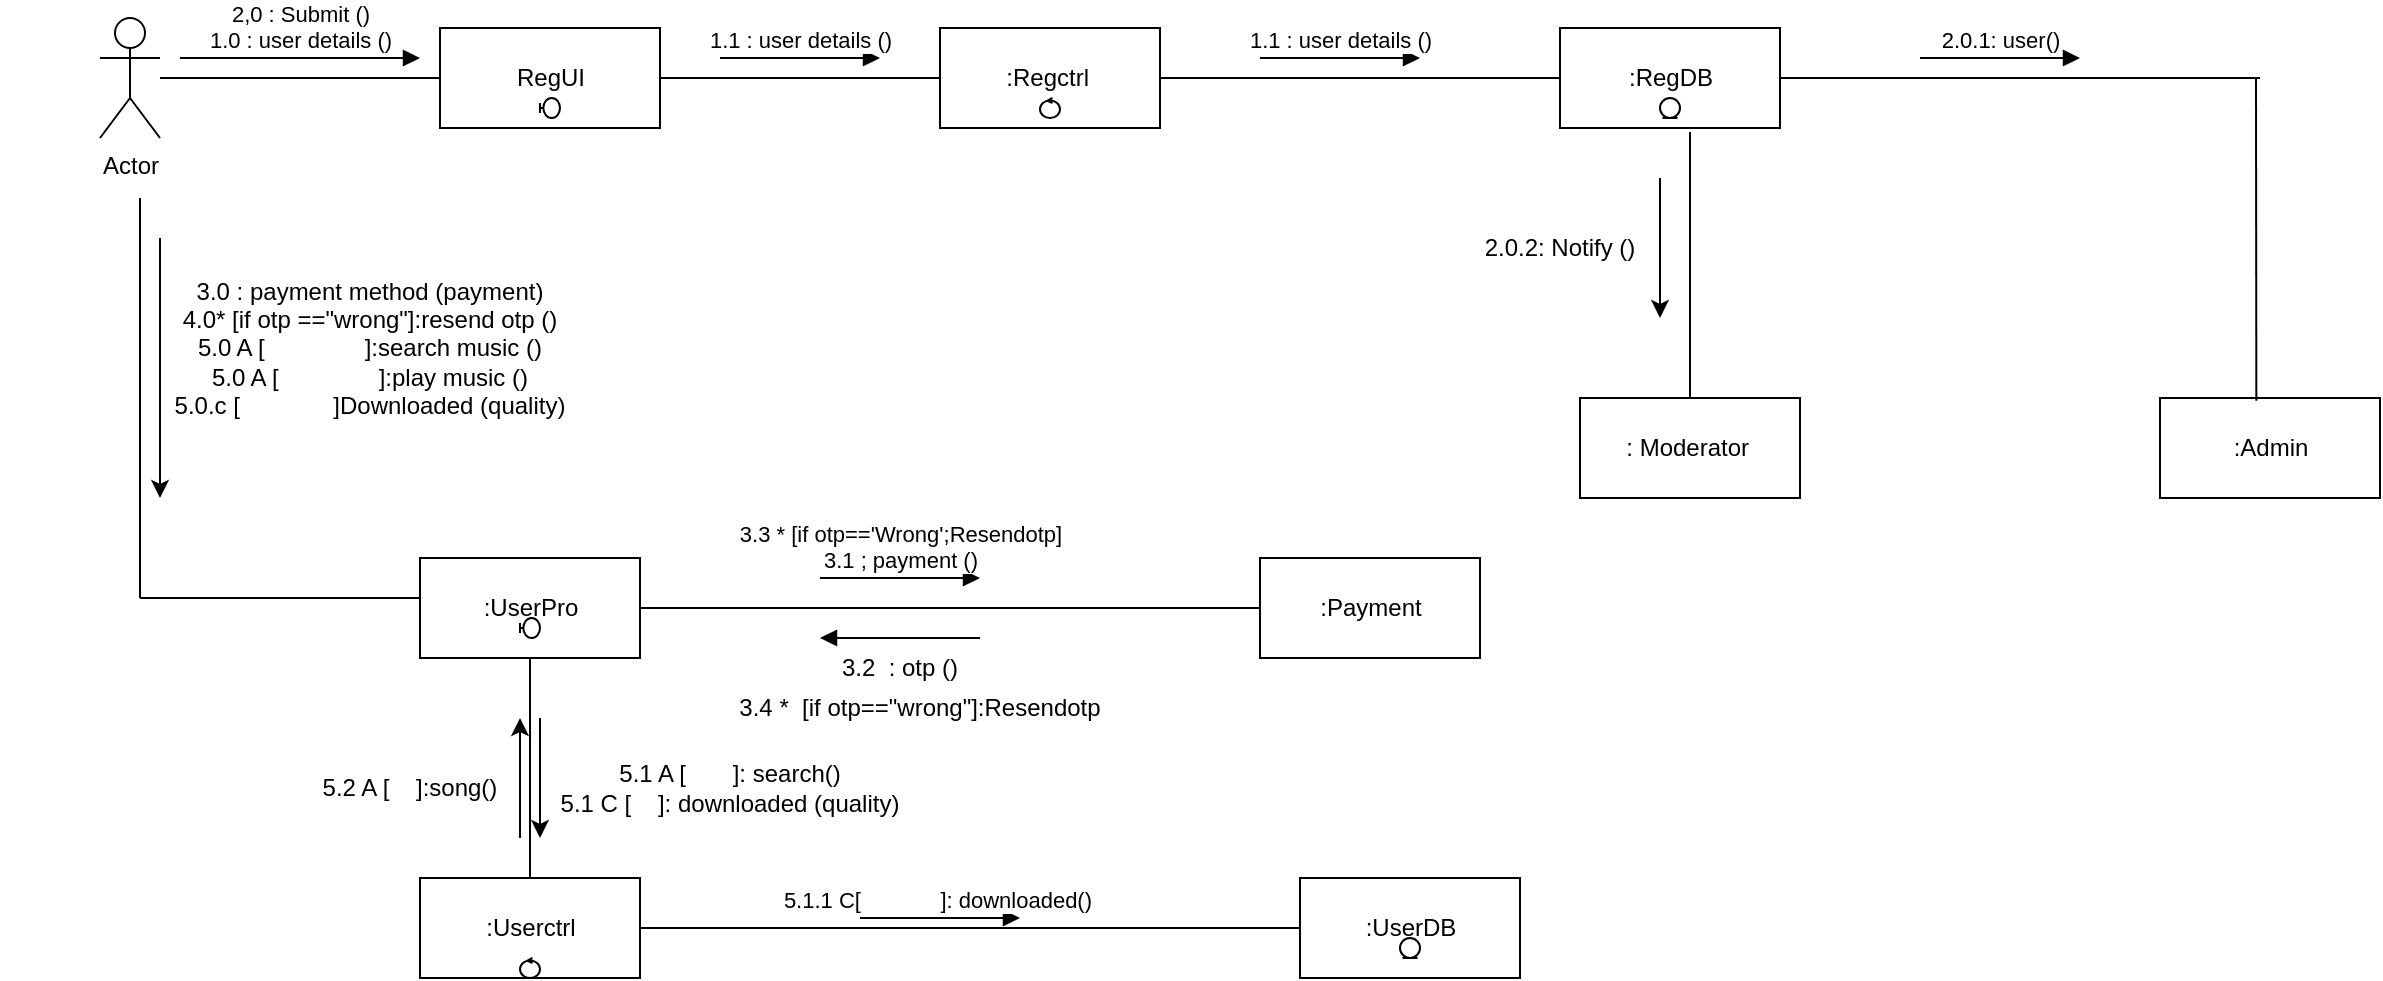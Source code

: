 <mxfile version="20.5.1" type="github">
  <diagram id="ND28GeQKS62O9CRgJ47e" name="Page-1">
    <mxGraphModel dx="1704" dy="729" grid="1" gridSize="10" guides="1" tooltips="1" connect="1" arrows="1" fold="1" page="1" pageScale="1" pageWidth="850" pageHeight="1100" math="0" shadow="0">
      <root>
        <mxCell id="0" />
        <mxCell id="1" parent="0" />
        <mxCell id="4QhDupDVh-EiOIZ_A2Ex-1" value="Actor" style="shape=umlActor;verticalLabelPosition=bottom;verticalAlign=top;html=1;" vertex="1" parent="1">
          <mxGeometry x="80" y="50" width="30" height="60" as="geometry" />
        </mxCell>
        <mxCell id="4QhDupDVh-EiOIZ_A2Ex-2" value="RegUI" style="html=1;" vertex="1" parent="1">
          <mxGeometry x="250" y="55" width="110" height="50" as="geometry" />
        </mxCell>
        <mxCell id="4QhDupDVh-EiOIZ_A2Ex-3" value=":Regctrl&amp;nbsp;" style="html=1;" vertex="1" parent="1">
          <mxGeometry x="500" y="55" width="110" height="50" as="geometry" />
        </mxCell>
        <mxCell id="4QhDupDVh-EiOIZ_A2Ex-4" value=":RegDB" style="html=1;" vertex="1" parent="1">
          <mxGeometry x="810" y="55" width="110" height="50" as="geometry" />
        </mxCell>
        <mxCell id="4QhDupDVh-EiOIZ_A2Ex-5" value=":Admin" style="html=1;" vertex="1" parent="1">
          <mxGeometry x="1110" y="240" width="110" height="50" as="geometry" />
        </mxCell>
        <mxCell id="4QhDupDVh-EiOIZ_A2Ex-6" value=": Moderator&amp;nbsp;" style="html=1;" vertex="1" parent="1">
          <mxGeometry x="820" y="240" width="110" height="50" as="geometry" />
        </mxCell>
        <mxCell id="4QhDupDVh-EiOIZ_A2Ex-7" value=":UserPro" style="html=1;" vertex="1" parent="1">
          <mxGeometry x="240" y="320" width="110" height="50" as="geometry" />
        </mxCell>
        <mxCell id="4QhDupDVh-EiOIZ_A2Ex-8" value=":Payment" style="html=1;" vertex="1" parent="1">
          <mxGeometry x="660" y="320" width="110" height="50" as="geometry" />
        </mxCell>
        <mxCell id="4QhDupDVh-EiOIZ_A2Ex-9" value=":Userctrl" style="html=1;" vertex="1" parent="1">
          <mxGeometry x="240" y="480" width="110" height="50" as="geometry" />
        </mxCell>
        <mxCell id="4QhDupDVh-EiOIZ_A2Ex-10" value=":UserDB" style="html=1;" vertex="1" parent="1">
          <mxGeometry x="680" y="480" width="110" height="50" as="geometry" />
        </mxCell>
        <mxCell id="4QhDupDVh-EiOIZ_A2Ex-11" value="" style="line;strokeWidth=1;fillColor=none;align=left;verticalAlign=middle;spacingTop=-1;spacingLeft=3;spacingRight=3;rotatable=0;labelPosition=right;points=[];portConstraint=eastwest;strokeColor=inherit;" vertex="1" parent="1">
          <mxGeometry x="110" y="76" width="140" height="8" as="geometry" />
        </mxCell>
        <mxCell id="4QhDupDVh-EiOIZ_A2Ex-12" value="" style="line;strokeWidth=1;fillColor=none;align=left;verticalAlign=middle;spacingTop=-1;spacingLeft=3;spacingRight=3;rotatable=0;labelPosition=right;points=[];portConstraint=eastwest;strokeColor=inherit;" vertex="1" parent="1">
          <mxGeometry x="360" y="76" width="50" height="8" as="geometry" />
        </mxCell>
        <mxCell id="4QhDupDVh-EiOIZ_A2Ex-13" value="" style="line;strokeWidth=1;fillColor=none;align=left;verticalAlign=middle;spacingTop=-1;spacingLeft=3;spacingRight=3;rotatable=0;labelPosition=right;points=[];portConstraint=eastwest;strokeColor=inherit;" vertex="1" parent="1">
          <mxGeometry x="360" y="76" width="140" height="8" as="geometry" />
        </mxCell>
        <mxCell id="4QhDupDVh-EiOIZ_A2Ex-14" value="" style="line;strokeWidth=1;fillColor=none;align=left;verticalAlign=middle;spacingTop=-1;spacingLeft=3;spacingRight=3;rotatable=0;labelPosition=right;points=[];portConstraint=eastwest;strokeColor=inherit;" vertex="1" parent="1">
          <mxGeometry x="610" y="76" width="200" height="8" as="geometry" />
        </mxCell>
        <mxCell id="4QhDupDVh-EiOIZ_A2Ex-17" value="" style="endArrow=none;html=1;rounded=0;exitX=0.438;exitY=0.028;exitDx=0;exitDy=0;exitPerimeter=0;" edge="1" parent="1" source="4QhDupDVh-EiOIZ_A2Ex-5">
          <mxGeometry width="50" height="50" relative="1" as="geometry">
            <mxPoint x="850" y="130" as="sourcePoint" />
            <mxPoint x="1158" y="80" as="targetPoint" />
          </mxGeometry>
        </mxCell>
        <mxCell id="4QhDupDVh-EiOIZ_A2Ex-18" value="" style="endArrow=none;html=1;rounded=0;exitX=0.5;exitY=0;exitDx=0;exitDy=0;entryX=0.591;entryY=1.039;entryDx=0;entryDy=0;entryPerimeter=0;" edge="1" parent="1" source="4QhDupDVh-EiOIZ_A2Ex-6" target="4QhDupDVh-EiOIZ_A2Ex-4">
          <mxGeometry width="50" height="50" relative="1" as="geometry">
            <mxPoint x="640" y="150" as="sourcePoint" />
            <mxPoint x="660" y="140" as="targetPoint" />
          </mxGeometry>
        </mxCell>
        <mxCell id="4QhDupDVh-EiOIZ_A2Ex-19" value="" style="endArrow=none;html=1;rounded=0;" edge="1" parent="1">
          <mxGeometry width="50" height="50" relative="1" as="geometry">
            <mxPoint x="100" y="340" as="sourcePoint" />
            <mxPoint x="100" y="140" as="targetPoint" />
          </mxGeometry>
        </mxCell>
        <mxCell id="4QhDupDVh-EiOIZ_A2Ex-20" value="" style="endArrow=none;html=1;rounded=0;" edge="1" parent="1">
          <mxGeometry width="50" height="50" relative="1" as="geometry">
            <mxPoint x="100" y="340" as="sourcePoint" />
            <mxPoint x="240" y="340" as="targetPoint" />
          </mxGeometry>
        </mxCell>
        <mxCell id="4QhDupDVh-EiOIZ_A2Ex-21" value="" style="endArrow=none;html=1;rounded=0;exitX=1;exitY=0.5;exitDx=0;exitDy=0;entryX=0;entryY=0.5;entryDx=0;entryDy=0;" edge="1" parent="1" source="4QhDupDVh-EiOIZ_A2Ex-7" target="4QhDupDVh-EiOIZ_A2Ex-8">
          <mxGeometry width="50" height="50" relative="1" as="geometry">
            <mxPoint x="350" y="370" as="sourcePoint" />
            <mxPoint x="400" y="320" as="targetPoint" />
          </mxGeometry>
        </mxCell>
        <mxCell id="4QhDupDVh-EiOIZ_A2Ex-23" value="" style="endArrow=none;html=1;rounded=0;exitX=1;exitY=0.5;exitDx=0;exitDy=0;" edge="1" parent="1" source="4QhDupDVh-EiOIZ_A2Ex-9">
          <mxGeometry width="50" height="50" relative="1" as="geometry">
            <mxPoint x="340" y="530" as="sourcePoint" />
            <mxPoint x="680" y="505" as="targetPoint" />
          </mxGeometry>
        </mxCell>
        <mxCell id="4QhDupDVh-EiOIZ_A2Ex-27" value="2,0 : Submit ()&lt;br&gt;1.0 : user details ()" style="html=1;verticalAlign=bottom;endArrow=block;rounded=0;" edge="1" parent="1">
          <mxGeometry width="80" relative="1" as="geometry">
            <mxPoint x="120" y="70" as="sourcePoint" />
            <mxPoint x="240" y="70" as="targetPoint" />
          </mxGeometry>
        </mxCell>
        <mxCell id="4QhDupDVh-EiOIZ_A2Ex-28" value="" style="shape=umlBoundary;whiteSpace=wrap;html=1;" vertex="1" parent="1">
          <mxGeometry x="300" y="90" width="10" height="10" as="geometry" />
        </mxCell>
        <mxCell id="4QhDupDVh-EiOIZ_A2Ex-29" value="" style="ellipse;shape=umlControl;whiteSpace=wrap;html=1;" vertex="1" parent="1">
          <mxGeometry x="550" y="90" width="10" height="10" as="geometry" />
        </mxCell>
        <mxCell id="4QhDupDVh-EiOIZ_A2Ex-30" value="" style="ellipse;shape=umlEntity;whiteSpace=wrap;html=1;" vertex="1" parent="1">
          <mxGeometry x="860" y="90" width="10" height="10" as="geometry" />
        </mxCell>
        <mxCell id="4QhDupDVh-EiOIZ_A2Ex-35" value="" style="ellipse;shape=umlControl;whiteSpace=wrap;html=1;" vertex="1" parent="1">
          <mxGeometry x="290" y="520" width="10" height="10" as="geometry" />
        </mxCell>
        <mxCell id="4QhDupDVh-EiOIZ_A2Ex-36" value="" style="ellipse;shape=umlEntity;whiteSpace=wrap;html=1;" vertex="1" parent="1">
          <mxGeometry x="730" y="510" width="10" height="10" as="geometry" />
        </mxCell>
        <mxCell id="4QhDupDVh-EiOIZ_A2Ex-37" value="" style="shape=umlBoundary;whiteSpace=wrap;html=1;" vertex="1" parent="1">
          <mxGeometry x="290" y="350" width="10" height="10" as="geometry" />
        </mxCell>
        <mxCell id="4QhDupDVh-EiOIZ_A2Ex-38" value="" style="endArrow=none;html=1;rounded=0;entryX=1;entryY=0.5;entryDx=0;entryDy=0;" edge="1" parent="1" target="4QhDupDVh-EiOIZ_A2Ex-4">
          <mxGeometry width="50" height="50" relative="1" as="geometry">
            <mxPoint x="1160" y="80" as="sourcePoint" />
            <mxPoint x="1168" y="90" as="targetPoint" />
          </mxGeometry>
        </mxCell>
        <mxCell id="4QhDupDVh-EiOIZ_A2Ex-39" value="1.1 : user details ()" style="html=1;verticalAlign=bottom;endArrow=block;rounded=0;" edge="1" parent="1">
          <mxGeometry width="80" relative="1" as="geometry">
            <mxPoint x="390" y="70" as="sourcePoint" />
            <mxPoint x="470" y="70" as="targetPoint" />
          </mxGeometry>
        </mxCell>
        <mxCell id="4QhDupDVh-EiOIZ_A2Ex-41" value="1.1 : user details ()" style="html=1;verticalAlign=bottom;endArrow=block;rounded=0;" edge="1" parent="1">
          <mxGeometry width="80" relative="1" as="geometry">
            <mxPoint x="660" y="70" as="sourcePoint" />
            <mxPoint x="740" y="70" as="targetPoint" />
          </mxGeometry>
        </mxCell>
        <mxCell id="4QhDupDVh-EiOIZ_A2Ex-43" value="2.0.1: user()" style="html=1;verticalAlign=bottom;endArrow=block;rounded=0;" edge="1" parent="1">
          <mxGeometry width="80" relative="1" as="geometry">
            <mxPoint x="990" y="70" as="sourcePoint" />
            <mxPoint x="1070" y="70" as="targetPoint" />
          </mxGeometry>
        </mxCell>
        <mxCell id="4QhDupDVh-EiOIZ_A2Ex-44" value="3.3 * [if otp==&#39;Wrong&#39;;Resendotp]&lt;br&gt;3.1 ; payment ()" style="html=1;verticalAlign=bottom;endArrow=block;rounded=0;" edge="1" parent="1">
          <mxGeometry width="80" relative="1" as="geometry">
            <mxPoint x="440" y="330" as="sourcePoint" />
            <mxPoint x="520" y="330" as="targetPoint" />
          </mxGeometry>
        </mxCell>
        <mxCell id="4QhDupDVh-EiOIZ_A2Ex-48" value="" style="endArrow=classic;html=1;rounded=0;" edge="1" parent="1">
          <mxGeometry width="50" height="50" relative="1" as="geometry">
            <mxPoint x="110" y="160" as="sourcePoint" />
            <mxPoint x="110" y="290" as="targetPoint" />
          </mxGeometry>
        </mxCell>
        <mxCell id="4QhDupDVh-EiOIZ_A2Ex-49" value="" style="html=1;verticalAlign=bottom;endArrow=block;rounded=0;" edge="1" parent="1">
          <mxGeometry width="80" relative="1" as="geometry">
            <mxPoint x="520" y="360" as="sourcePoint" />
            <mxPoint x="440" y="360" as="targetPoint" />
          </mxGeometry>
        </mxCell>
        <mxCell id="4QhDupDVh-EiOIZ_A2Ex-50" value="3.2&amp;nbsp; : otp ()" style="text;html=1;strokeColor=none;fillColor=none;align=center;verticalAlign=middle;whiteSpace=wrap;rounded=0;" vertex="1" parent="1">
          <mxGeometry x="410" y="360" width="140" height="30" as="geometry" />
        </mxCell>
        <mxCell id="4QhDupDVh-EiOIZ_A2Ex-51" value="3.4 *&amp;nbsp; [if otp==&quot;wrong&quot;]:Resendotp" style="text;html=1;strokeColor=none;fillColor=none;align=center;verticalAlign=middle;whiteSpace=wrap;rounded=0;" vertex="1" parent="1">
          <mxGeometry x="370" y="380" width="240" height="30" as="geometry" />
        </mxCell>
        <mxCell id="4QhDupDVh-EiOIZ_A2Ex-52" value="3.0 : payment method (payment)&lt;br&gt;4.0* [if otp ==&quot;wrong&quot;]:resend otp ()&lt;br&gt;5.0 A [&amp;nbsp; &amp;nbsp; &amp;nbsp; &amp;nbsp; &amp;nbsp; &amp;nbsp; &amp;nbsp; &amp;nbsp;]:search music ()&lt;br&gt;5.0 A [&amp;nbsp; &amp;nbsp; &amp;nbsp; &amp;nbsp; &amp;nbsp; &amp;nbsp; &amp;nbsp; &amp;nbsp;]:play music ()&lt;br&gt;5.0.c [&amp;nbsp; &amp;nbsp; &amp;nbsp; &amp;nbsp; &amp;nbsp; &amp;nbsp; &amp;nbsp; ]Downloaded (quality)" style="text;html=1;strokeColor=none;fillColor=none;align=center;verticalAlign=middle;whiteSpace=wrap;rounded=0;" vertex="1" parent="1">
          <mxGeometry x="30" y="160" width="370" height="110" as="geometry" />
        </mxCell>
        <mxCell id="4QhDupDVh-EiOIZ_A2Ex-54" value="5.1.1 C[&amp;nbsp; &amp;nbsp; &amp;nbsp; &amp;nbsp; &amp;nbsp; &amp;nbsp; &amp;nbsp;]: downloaded()&amp;nbsp;" style="html=1;verticalAlign=bottom;endArrow=block;rounded=0;" edge="1" parent="1">
          <mxGeometry width="80" relative="1" as="geometry">
            <mxPoint x="460" y="500" as="sourcePoint" />
            <mxPoint x="540" y="500" as="targetPoint" />
          </mxGeometry>
        </mxCell>
        <mxCell id="4QhDupDVh-EiOIZ_A2Ex-55" value="" style="endArrow=classic;html=1;rounded=0;" edge="1" parent="1">
          <mxGeometry width="50" height="50" relative="1" as="geometry">
            <mxPoint x="290" y="460" as="sourcePoint" />
            <mxPoint x="290" y="400" as="targetPoint" />
          </mxGeometry>
        </mxCell>
        <mxCell id="4QhDupDVh-EiOIZ_A2Ex-56" value="" style="endArrow=none;html=1;rounded=0;entryX=0.5;entryY=1;entryDx=0;entryDy=0;exitX=0.5;exitY=0;exitDx=0;exitDy=0;" edge="1" parent="1" source="4QhDupDVh-EiOIZ_A2Ex-9" target="4QhDupDVh-EiOIZ_A2Ex-7">
          <mxGeometry width="50" height="50" relative="1" as="geometry">
            <mxPoint x="280" y="420" as="sourcePoint" />
            <mxPoint x="330" y="370" as="targetPoint" />
          </mxGeometry>
        </mxCell>
        <mxCell id="4QhDupDVh-EiOIZ_A2Ex-57" value="" style="endArrow=classic;html=1;rounded=0;" edge="1" parent="1">
          <mxGeometry width="50" height="50" relative="1" as="geometry">
            <mxPoint x="300" y="400" as="sourcePoint" />
            <mxPoint x="300" y="460" as="targetPoint" />
          </mxGeometry>
        </mxCell>
        <mxCell id="4QhDupDVh-EiOIZ_A2Ex-58" value="5.2 A [&amp;nbsp; &amp;nbsp; ]:song()" style="text;html=1;strokeColor=none;fillColor=none;align=center;verticalAlign=middle;whiteSpace=wrap;rounded=0;" vertex="1" parent="1">
          <mxGeometry x="190" y="420" width="90" height="30" as="geometry" />
        </mxCell>
        <mxCell id="4QhDupDVh-EiOIZ_A2Ex-59" value="5.1 A [&amp;nbsp; &amp;nbsp; &amp;nbsp; &amp;nbsp;]: search()&lt;br&gt;5.1 C [&amp;nbsp; &amp;nbsp; ]: downloaded (quality)" style="text;html=1;strokeColor=none;fillColor=none;align=center;verticalAlign=middle;whiteSpace=wrap;rounded=0;" vertex="1" parent="1">
          <mxGeometry x="300" y="420" width="190" height="30" as="geometry" />
        </mxCell>
        <mxCell id="4QhDupDVh-EiOIZ_A2Ex-60" value="" style="endArrow=classic;html=1;rounded=0;" edge="1" parent="1">
          <mxGeometry width="50" height="50" relative="1" as="geometry">
            <mxPoint x="860" y="130" as="sourcePoint" />
            <mxPoint x="860" y="200" as="targetPoint" />
          </mxGeometry>
        </mxCell>
        <mxCell id="4QhDupDVh-EiOIZ_A2Ex-61" value="2.0.2: Notify ()" style="text;html=1;strokeColor=none;fillColor=none;align=center;verticalAlign=middle;whiteSpace=wrap;rounded=0;" vertex="1" parent="1">
          <mxGeometry x="770" y="150" width="80" height="30" as="geometry" />
        </mxCell>
      </root>
    </mxGraphModel>
  </diagram>
</mxfile>
